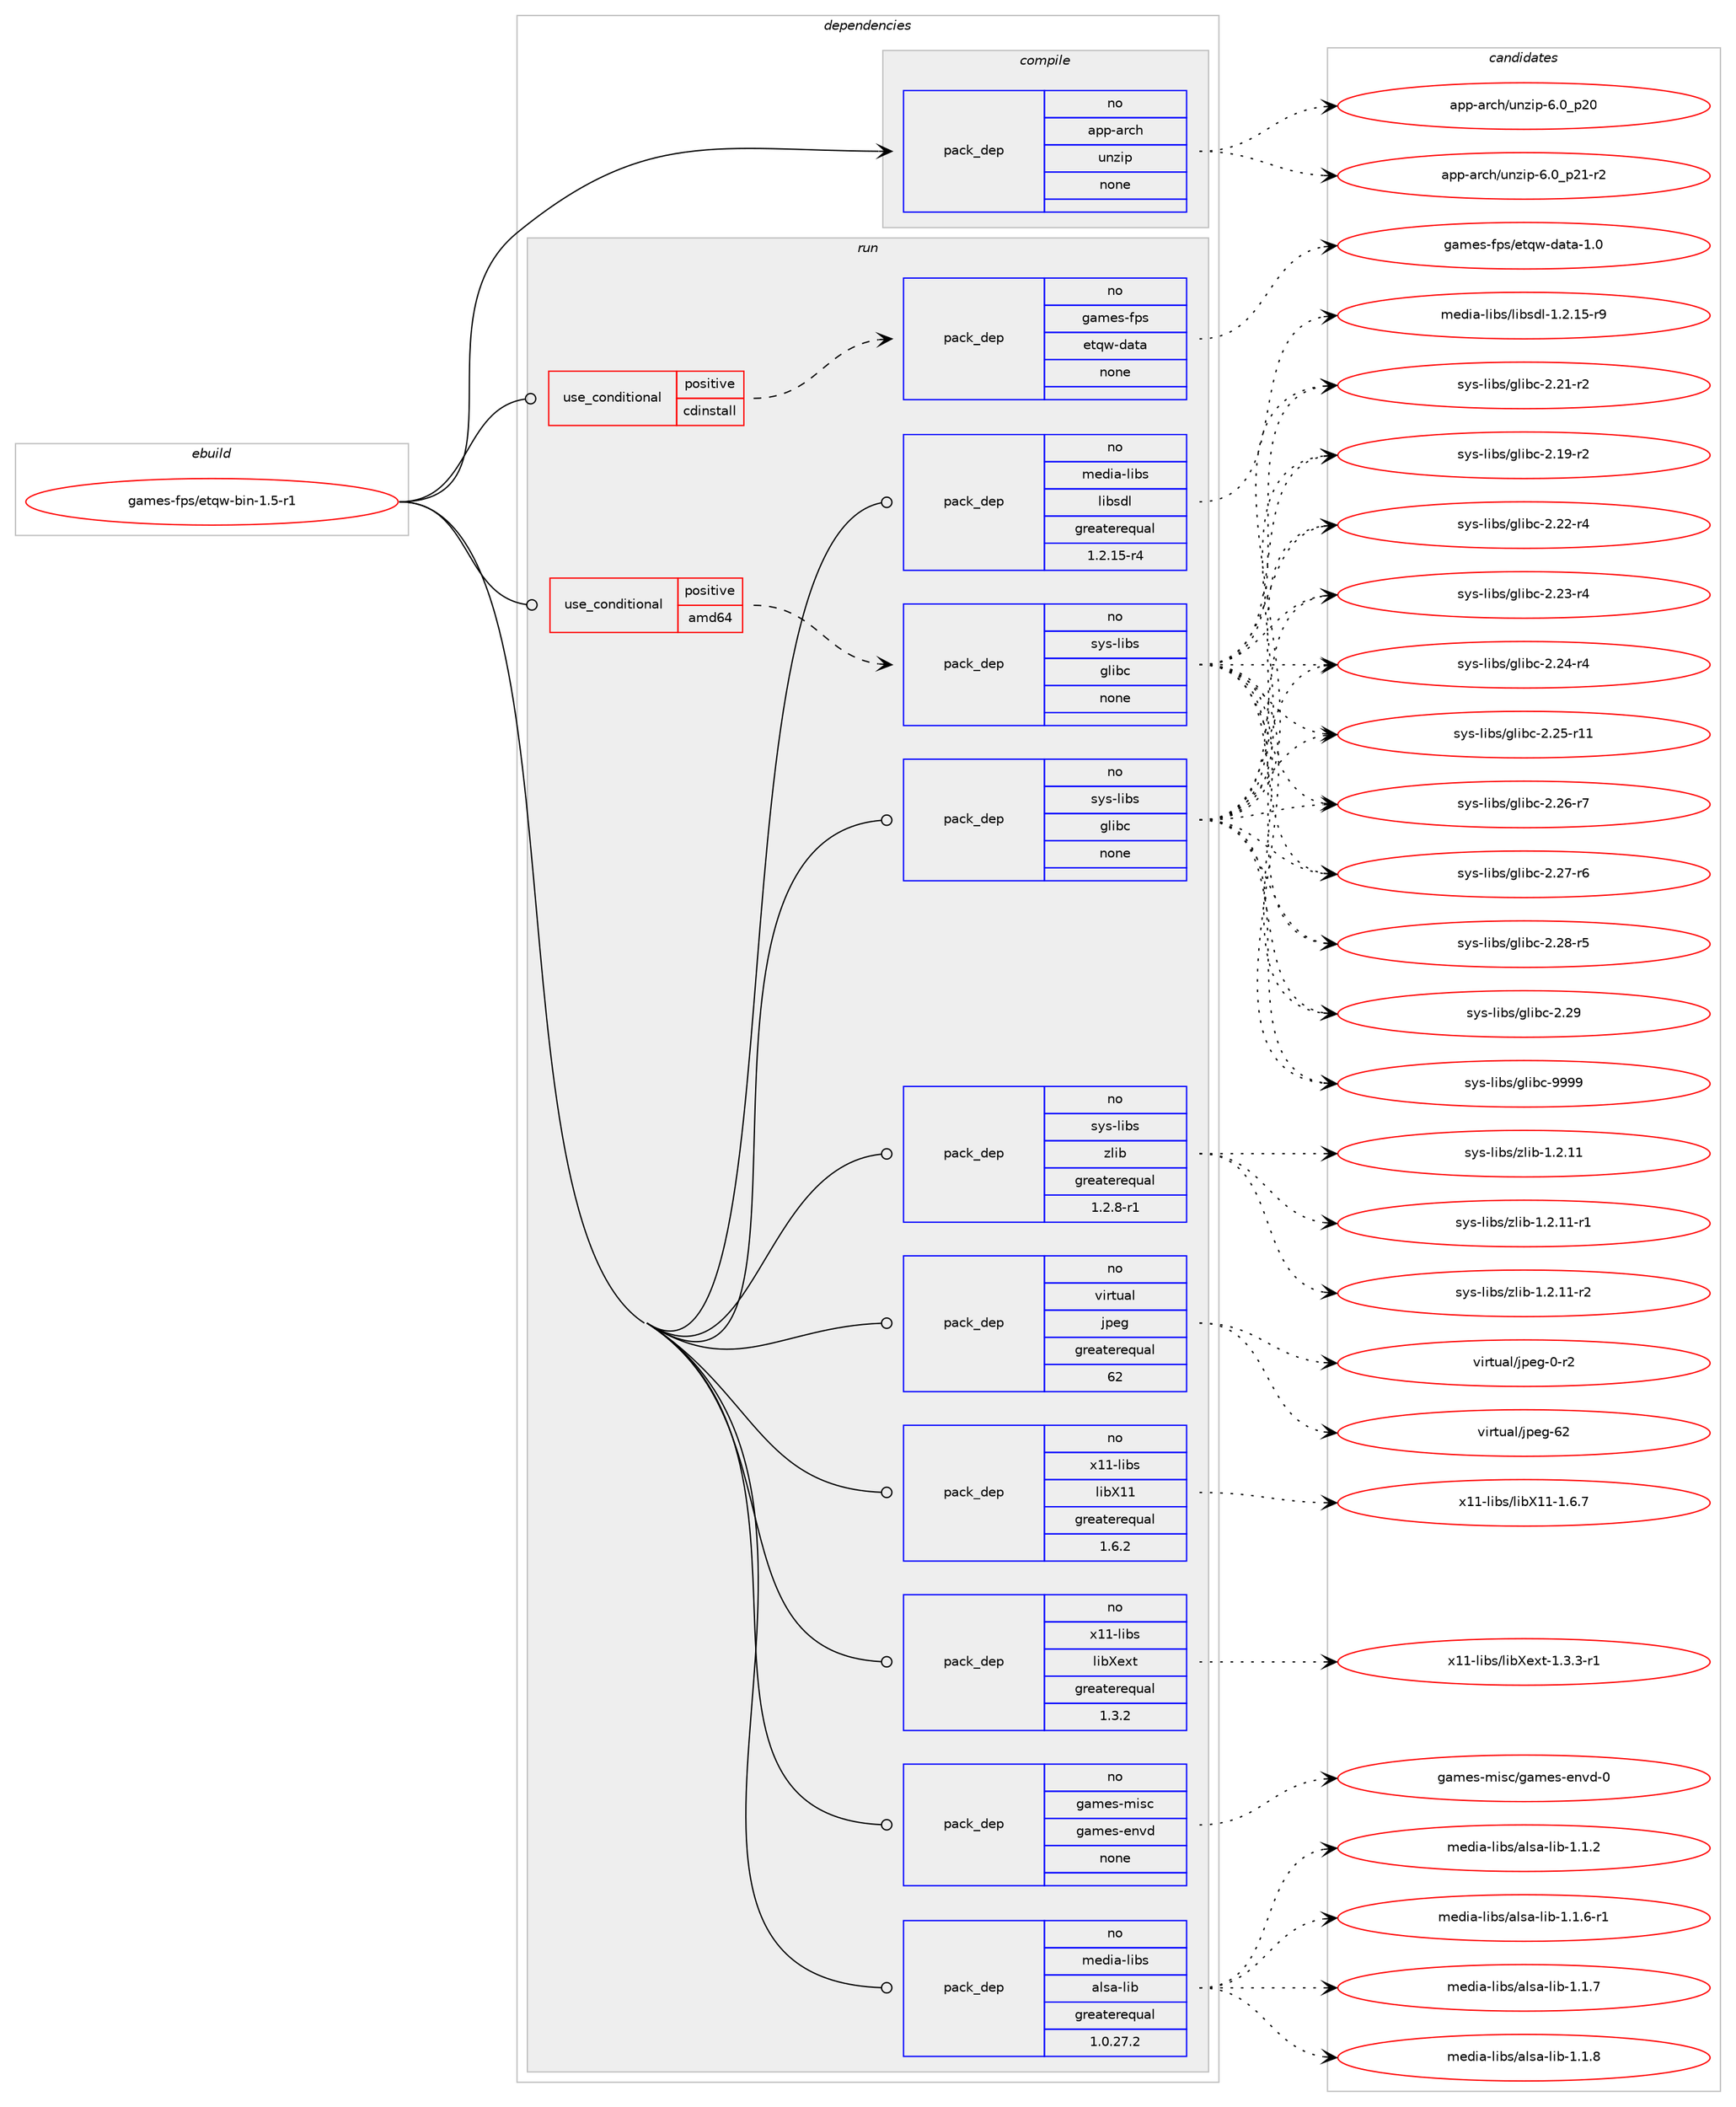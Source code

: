 digraph prolog {

# *************
# Graph options
# *************

newrank=true;
concentrate=true;
compound=true;
graph [rankdir=LR,fontname=Helvetica,fontsize=10,ranksep=1.5];#, ranksep=2.5, nodesep=0.2];
edge  [arrowhead=vee];
node  [fontname=Helvetica,fontsize=10];

# **********
# The ebuild
# **********

subgraph cluster_leftcol {
color=gray;
rank=same;
label=<<i>ebuild</i>>;
id [label="games-fps/etqw-bin-1.5-r1", color=red, width=4, href="../games-fps/etqw-bin-1.5-r1.svg"];
}

# ****************
# The dependencies
# ****************

subgraph cluster_midcol {
color=gray;
label=<<i>dependencies</i>>;
subgraph cluster_compile {
fillcolor="#eeeeee";
style=filled;
label=<<i>compile</i>>;
subgraph pack1106781 {
dependency1557253 [label=<<TABLE BORDER="0" CELLBORDER="1" CELLSPACING="0" CELLPADDING="4" WIDTH="220"><TR><TD ROWSPAN="6" CELLPADDING="30">pack_dep</TD></TR><TR><TD WIDTH="110">no</TD></TR><TR><TD>app-arch</TD></TR><TR><TD>unzip</TD></TR><TR><TD>none</TD></TR><TR><TD></TD></TR></TABLE>>, shape=none, color=blue];
}
id:e -> dependency1557253:w [weight=20,style="solid",arrowhead="vee"];
}
subgraph cluster_compileandrun {
fillcolor="#eeeeee";
style=filled;
label=<<i>compile and run</i>>;
}
subgraph cluster_run {
fillcolor="#eeeeee";
style=filled;
label=<<i>run</i>>;
subgraph cond426587 {
dependency1557254 [label=<<TABLE BORDER="0" CELLBORDER="1" CELLSPACING="0" CELLPADDING="4"><TR><TD ROWSPAN="3" CELLPADDING="10">use_conditional</TD></TR><TR><TD>positive</TD></TR><TR><TD>amd64</TD></TR></TABLE>>, shape=none, color=red];
subgraph pack1106782 {
dependency1557255 [label=<<TABLE BORDER="0" CELLBORDER="1" CELLSPACING="0" CELLPADDING="4" WIDTH="220"><TR><TD ROWSPAN="6" CELLPADDING="30">pack_dep</TD></TR><TR><TD WIDTH="110">no</TD></TR><TR><TD>sys-libs</TD></TR><TR><TD>glibc</TD></TR><TR><TD>none</TD></TR><TR><TD></TD></TR></TABLE>>, shape=none, color=blue];
}
dependency1557254:e -> dependency1557255:w [weight=20,style="dashed",arrowhead="vee"];
}
id:e -> dependency1557254:w [weight=20,style="solid",arrowhead="odot"];
subgraph cond426588 {
dependency1557256 [label=<<TABLE BORDER="0" CELLBORDER="1" CELLSPACING="0" CELLPADDING="4"><TR><TD ROWSPAN="3" CELLPADDING="10">use_conditional</TD></TR><TR><TD>positive</TD></TR><TR><TD>cdinstall</TD></TR></TABLE>>, shape=none, color=red];
subgraph pack1106783 {
dependency1557257 [label=<<TABLE BORDER="0" CELLBORDER="1" CELLSPACING="0" CELLPADDING="4" WIDTH="220"><TR><TD ROWSPAN="6" CELLPADDING="30">pack_dep</TD></TR><TR><TD WIDTH="110">no</TD></TR><TR><TD>games-fps</TD></TR><TR><TD>etqw-data</TD></TR><TR><TD>none</TD></TR><TR><TD></TD></TR></TABLE>>, shape=none, color=blue];
}
dependency1557256:e -> dependency1557257:w [weight=20,style="dashed",arrowhead="vee"];
}
id:e -> dependency1557256:w [weight=20,style="solid",arrowhead="odot"];
subgraph pack1106784 {
dependency1557258 [label=<<TABLE BORDER="0" CELLBORDER="1" CELLSPACING="0" CELLPADDING="4" WIDTH="220"><TR><TD ROWSPAN="6" CELLPADDING="30">pack_dep</TD></TR><TR><TD WIDTH="110">no</TD></TR><TR><TD>games-misc</TD></TR><TR><TD>games-envd</TD></TR><TR><TD>none</TD></TR><TR><TD></TD></TR></TABLE>>, shape=none, color=blue];
}
id:e -> dependency1557258:w [weight=20,style="solid",arrowhead="odot"];
subgraph pack1106785 {
dependency1557259 [label=<<TABLE BORDER="0" CELLBORDER="1" CELLSPACING="0" CELLPADDING="4" WIDTH="220"><TR><TD ROWSPAN="6" CELLPADDING="30">pack_dep</TD></TR><TR><TD WIDTH="110">no</TD></TR><TR><TD>media-libs</TD></TR><TR><TD>alsa-lib</TD></TR><TR><TD>greaterequal</TD></TR><TR><TD>1.0.27.2</TD></TR></TABLE>>, shape=none, color=blue];
}
id:e -> dependency1557259:w [weight=20,style="solid",arrowhead="odot"];
subgraph pack1106786 {
dependency1557260 [label=<<TABLE BORDER="0" CELLBORDER="1" CELLSPACING="0" CELLPADDING="4" WIDTH="220"><TR><TD ROWSPAN="6" CELLPADDING="30">pack_dep</TD></TR><TR><TD WIDTH="110">no</TD></TR><TR><TD>media-libs</TD></TR><TR><TD>libsdl</TD></TR><TR><TD>greaterequal</TD></TR><TR><TD>1.2.15-r4</TD></TR></TABLE>>, shape=none, color=blue];
}
id:e -> dependency1557260:w [weight=20,style="solid",arrowhead="odot"];
subgraph pack1106787 {
dependency1557261 [label=<<TABLE BORDER="0" CELLBORDER="1" CELLSPACING="0" CELLPADDING="4" WIDTH="220"><TR><TD ROWSPAN="6" CELLPADDING="30">pack_dep</TD></TR><TR><TD WIDTH="110">no</TD></TR><TR><TD>sys-libs</TD></TR><TR><TD>glibc</TD></TR><TR><TD>none</TD></TR><TR><TD></TD></TR></TABLE>>, shape=none, color=blue];
}
id:e -> dependency1557261:w [weight=20,style="solid",arrowhead="odot"];
subgraph pack1106788 {
dependency1557262 [label=<<TABLE BORDER="0" CELLBORDER="1" CELLSPACING="0" CELLPADDING="4" WIDTH="220"><TR><TD ROWSPAN="6" CELLPADDING="30">pack_dep</TD></TR><TR><TD WIDTH="110">no</TD></TR><TR><TD>sys-libs</TD></TR><TR><TD>zlib</TD></TR><TR><TD>greaterequal</TD></TR><TR><TD>1.2.8-r1</TD></TR></TABLE>>, shape=none, color=blue];
}
id:e -> dependency1557262:w [weight=20,style="solid",arrowhead="odot"];
subgraph pack1106789 {
dependency1557263 [label=<<TABLE BORDER="0" CELLBORDER="1" CELLSPACING="0" CELLPADDING="4" WIDTH="220"><TR><TD ROWSPAN="6" CELLPADDING="30">pack_dep</TD></TR><TR><TD WIDTH="110">no</TD></TR><TR><TD>virtual</TD></TR><TR><TD>jpeg</TD></TR><TR><TD>greaterequal</TD></TR><TR><TD>62</TD></TR></TABLE>>, shape=none, color=blue];
}
id:e -> dependency1557263:w [weight=20,style="solid",arrowhead="odot"];
subgraph pack1106790 {
dependency1557264 [label=<<TABLE BORDER="0" CELLBORDER="1" CELLSPACING="0" CELLPADDING="4" WIDTH="220"><TR><TD ROWSPAN="6" CELLPADDING="30">pack_dep</TD></TR><TR><TD WIDTH="110">no</TD></TR><TR><TD>x11-libs</TD></TR><TR><TD>libX11</TD></TR><TR><TD>greaterequal</TD></TR><TR><TD>1.6.2</TD></TR></TABLE>>, shape=none, color=blue];
}
id:e -> dependency1557264:w [weight=20,style="solid",arrowhead="odot"];
subgraph pack1106791 {
dependency1557265 [label=<<TABLE BORDER="0" CELLBORDER="1" CELLSPACING="0" CELLPADDING="4" WIDTH="220"><TR><TD ROWSPAN="6" CELLPADDING="30">pack_dep</TD></TR><TR><TD WIDTH="110">no</TD></TR><TR><TD>x11-libs</TD></TR><TR><TD>libXext</TD></TR><TR><TD>greaterequal</TD></TR><TR><TD>1.3.2</TD></TR></TABLE>>, shape=none, color=blue];
}
id:e -> dependency1557265:w [weight=20,style="solid",arrowhead="odot"];
}
}

# **************
# The candidates
# **************

subgraph cluster_choices {
rank=same;
color=gray;
label=<<i>candidates</i>>;

subgraph choice1106781 {
color=black;
nodesep=1;
choice971121124597114991044711711012210511245544648951125048 [label="app-arch/unzip-6.0_p20", color=red, width=4,href="../app-arch/unzip-6.0_p20.svg"];
choice9711211245971149910447117110122105112455446489511250494511450 [label="app-arch/unzip-6.0_p21-r2", color=red, width=4,href="../app-arch/unzip-6.0_p21-r2.svg"];
dependency1557253:e -> choice971121124597114991044711711012210511245544648951125048:w [style=dotted,weight="100"];
dependency1557253:e -> choice9711211245971149910447117110122105112455446489511250494511450:w [style=dotted,weight="100"];
}
subgraph choice1106782 {
color=black;
nodesep=1;
choice115121115451081059811547103108105989945504649574511450 [label="sys-libs/glibc-2.19-r2", color=red, width=4,href="../sys-libs/glibc-2.19-r2.svg"];
choice115121115451081059811547103108105989945504650494511450 [label="sys-libs/glibc-2.21-r2", color=red, width=4,href="../sys-libs/glibc-2.21-r2.svg"];
choice115121115451081059811547103108105989945504650504511452 [label="sys-libs/glibc-2.22-r4", color=red, width=4,href="../sys-libs/glibc-2.22-r4.svg"];
choice115121115451081059811547103108105989945504650514511452 [label="sys-libs/glibc-2.23-r4", color=red, width=4,href="../sys-libs/glibc-2.23-r4.svg"];
choice115121115451081059811547103108105989945504650524511452 [label="sys-libs/glibc-2.24-r4", color=red, width=4,href="../sys-libs/glibc-2.24-r4.svg"];
choice11512111545108105981154710310810598994550465053451144949 [label="sys-libs/glibc-2.25-r11", color=red, width=4,href="../sys-libs/glibc-2.25-r11.svg"];
choice115121115451081059811547103108105989945504650544511455 [label="sys-libs/glibc-2.26-r7", color=red, width=4,href="../sys-libs/glibc-2.26-r7.svg"];
choice115121115451081059811547103108105989945504650554511454 [label="sys-libs/glibc-2.27-r6", color=red, width=4,href="../sys-libs/glibc-2.27-r6.svg"];
choice115121115451081059811547103108105989945504650564511453 [label="sys-libs/glibc-2.28-r5", color=red, width=4,href="../sys-libs/glibc-2.28-r5.svg"];
choice11512111545108105981154710310810598994550465057 [label="sys-libs/glibc-2.29", color=red, width=4,href="../sys-libs/glibc-2.29.svg"];
choice11512111545108105981154710310810598994557575757 [label="sys-libs/glibc-9999", color=red, width=4,href="../sys-libs/glibc-9999.svg"];
dependency1557255:e -> choice115121115451081059811547103108105989945504649574511450:w [style=dotted,weight="100"];
dependency1557255:e -> choice115121115451081059811547103108105989945504650494511450:w [style=dotted,weight="100"];
dependency1557255:e -> choice115121115451081059811547103108105989945504650504511452:w [style=dotted,weight="100"];
dependency1557255:e -> choice115121115451081059811547103108105989945504650514511452:w [style=dotted,weight="100"];
dependency1557255:e -> choice115121115451081059811547103108105989945504650524511452:w [style=dotted,weight="100"];
dependency1557255:e -> choice11512111545108105981154710310810598994550465053451144949:w [style=dotted,weight="100"];
dependency1557255:e -> choice115121115451081059811547103108105989945504650544511455:w [style=dotted,weight="100"];
dependency1557255:e -> choice115121115451081059811547103108105989945504650554511454:w [style=dotted,weight="100"];
dependency1557255:e -> choice115121115451081059811547103108105989945504650564511453:w [style=dotted,weight="100"];
dependency1557255:e -> choice11512111545108105981154710310810598994550465057:w [style=dotted,weight="100"];
dependency1557255:e -> choice11512111545108105981154710310810598994557575757:w [style=dotted,weight="100"];
}
subgraph choice1106783 {
color=black;
nodesep=1;
choice10397109101115451021121154710111611311945100971169745494648 [label="games-fps/etqw-data-1.0", color=red, width=4,href="../games-fps/etqw-data-1.0.svg"];
dependency1557257:e -> choice10397109101115451021121154710111611311945100971169745494648:w [style=dotted,weight="100"];
}
subgraph choice1106784 {
color=black;
nodesep=1;
choice1039710910111545109105115994710397109101115451011101181004548 [label="games-misc/games-envd-0", color=red, width=4,href="../games-misc/games-envd-0.svg"];
dependency1557258:e -> choice1039710910111545109105115994710397109101115451011101181004548:w [style=dotted,weight="100"];
}
subgraph choice1106785 {
color=black;
nodesep=1;
choice1091011001059745108105981154797108115974510810598454946494650 [label="media-libs/alsa-lib-1.1.2", color=red, width=4,href="../media-libs/alsa-lib-1.1.2.svg"];
choice10910110010597451081059811547971081159745108105984549464946544511449 [label="media-libs/alsa-lib-1.1.6-r1", color=red, width=4,href="../media-libs/alsa-lib-1.1.6-r1.svg"];
choice1091011001059745108105981154797108115974510810598454946494655 [label="media-libs/alsa-lib-1.1.7", color=red, width=4,href="../media-libs/alsa-lib-1.1.7.svg"];
choice1091011001059745108105981154797108115974510810598454946494656 [label="media-libs/alsa-lib-1.1.8", color=red, width=4,href="../media-libs/alsa-lib-1.1.8.svg"];
dependency1557259:e -> choice1091011001059745108105981154797108115974510810598454946494650:w [style=dotted,weight="100"];
dependency1557259:e -> choice10910110010597451081059811547971081159745108105984549464946544511449:w [style=dotted,weight="100"];
dependency1557259:e -> choice1091011001059745108105981154797108115974510810598454946494655:w [style=dotted,weight="100"];
dependency1557259:e -> choice1091011001059745108105981154797108115974510810598454946494656:w [style=dotted,weight="100"];
}
subgraph choice1106786 {
color=black;
nodesep=1;
choice1091011001059745108105981154710810598115100108454946504649534511457 [label="media-libs/libsdl-1.2.15-r9", color=red, width=4,href="../media-libs/libsdl-1.2.15-r9.svg"];
dependency1557260:e -> choice1091011001059745108105981154710810598115100108454946504649534511457:w [style=dotted,weight="100"];
}
subgraph choice1106787 {
color=black;
nodesep=1;
choice115121115451081059811547103108105989945504649574511450 [label="sys-libs/glibc-2.19-r2", color=red, width=4,href="../sys-libs/glibc-2.19-r2.svg"];
choice115121115451081059811547103108105989945504650494511450 [label="sys-libs/glibc-2.21-r2", color=red, width=4,href="../sys-libs/glibc-2.21-r2.svg"];
choice115121115451081059811547103108105989945504650504511452 [label="sys-libs/glibc-2.22-r4", color=red, width=4,href="../sys-libs/glibc-2.22-r4.svg"];
choice115121115451081059811547103108105989945504650514511452 [label="sys-libs/glibc-2.23-r4", color=red, width=4,href="../sys-libs/glibc-2.23-r4.svg"];
choice115121115451081059811547103108105989945504650524511452 [label="sys-libs/glibc-2.24-r4", color=red, width=4,href="../sys-libs/glibc-2.24-r4.svg"];
choice11512111545108105981154710310810598994550465053451144949 [label="sys-libs/glibc-2.25-r11", color=red, width=4,href="../sys-libs/glibc-2.25-r11.svg"];
choice115121115451081059811547103108105989945504650544511455 [label="sys-libs/glibc-2.26-r7", color=red, width=4,href="../sys-libs/glibc-2.26-r7.svg"];
choice115121115451081059811547103108105989945504650554511454 [label="sys-libs/glibc-2.27-r6", color=red, width=4,href="../sys-libs/glibc-2.27-r6.svg"];
choice115121115451081059811547103108105989945504650564511453 [label="sys-libs/glibc-2.28-r5", color=red, width=4,href="../sys-libs/glibc-2.28-r5.svg"];
choice11512111545108105981154710310810598994550465057 [label="sys-libs/glibc-2.29", color=red, width=4,href="../sys-libs/glibc-2.29.svg"];
choice11512111545108105981154710310810598994557575757 [label="sys-libs/glibc-9999", color=red, width=4,href="../sys-libs/glibc-9999.svg"];
dependency1557261:e -> choice115121115451081059811547103108105989945504649574511450:w [style=dotted,weight="100"];
dependency1557261:e -> choice115121115451081059811547103108105989945504650494511450:w [style=dotted,weight="100"];
dependency1557261:e -> choice115121115451081059811547103108105989945504650504511452:w [style=dotted,weight="100"];
dependency1557261:e -> choice115121115451081059811547103108105989945504650514511452:w [style=dotted,weight="100"];
dependency1557261:e -> choice115121115451081059811547103108105989945504650524511452:w [style=dotted,weight="100"];
dependency1557261:e -> choice11512111545108105981154710310810598994550465053451144949:w [style=dotted,weight="100"];
dependency1557261:e -> choice115121115451081059811547103108105989945504650544511455:w [style=dotted,weight="100"];
dependency1557261:e -> choice115121115451081059811547103108105989945504650554511454:w [style=dotted,weight="100"];
dependency1557261:e -> choice115121115451081059811547103108105989945504650564511453:w [style=dotted,weight="100"];
dependency1557261:e -> choice11512111545108105981154710310810598994550465057:w [style=dotted,weight="100"];
dependency1557261:e -> choice11512111545108105981154710310810598994557575757:w [style=dotted,weight="100"];
}
subgraph choice1106788 {
color=black;
nodesep=1;
choice1151211154510810598115471221081059845494650464949 [label="sys-libs/zlib-1.2.11", color=red, width=4,href="../sys-libs/zlib-1.2.11.svg"];
choice11512111545108105981154712210810598454946504649494511449 [label="sys-libs/zlib-1.2.11-r1", color=red, width=4,href="../sys-libs/zlib-1.2.11-r1.svg"];
choice11512111545108105981154712210810598454946504649494511450 [label="sys-libs/zlib-1.2.11-r2", color=red, width=4,href="../sys-libs/zlib-1.2.11-r2.svg"];
dependency1557262:e -> choice1151211154510810598115471221081059845494650464949:w [style=dotted,weight="100"];
dependency1557262:e -> choice11512111545108105981154712210810598454946504649494511449:w [style=dotted,weight="100"];
dependency1557262:e -> choice11512111545108105981154712210810598454946504649494511450:w [style=dotted,weight="100"];
}
subgraph choice1106789 {
color=black;
nodesep=1;
choice118105114116117971084710611210110345484511450 [label="virtual/jpeg-0-r2", color=red, width=4,href="../virtual/jpeg-0-r2.svg"];
choice1181051141161179710847106112101103455450 [label="virtual/jpeg-62", color=red, width=4,href="../virtual/jpeg-62.svg"];
dependency1557263:e -> choice118105114116117971084710611210110345484511450:w [style=dotted,weight="100"];
dependency1557263:e -> choice1181051141161179710847106112101103455450:w [style=dotted,weight="100"];
}
subgraph choice1106790 {
color=black;
nodesep=1;
choice120494945108105981154710810598884949454946544655 [label="x11-libs/libX11-1.6.7", color=red, width=4,href="../x11-libs/libX11-1.6.7.svg"];
dependency1557264:e -> choice120494945108105981154710810598884949454946544655:w [style=dotted,weight="100"];
}
subgraph choice1106791 {
color=black;
nodesep=1;
choice120494945108105981154710810598881011201164549465146514511449 [label="x11-libs/libXext-1.3.3-r1", color=red, width=4,href="../x11-libs/libXext-1.3.3-r1.svg"];
dependency1557265:e -> choice120494945108105981154710810598881011201164549465146514511449:w [style=dotted,weight="100"];
}
}

}
